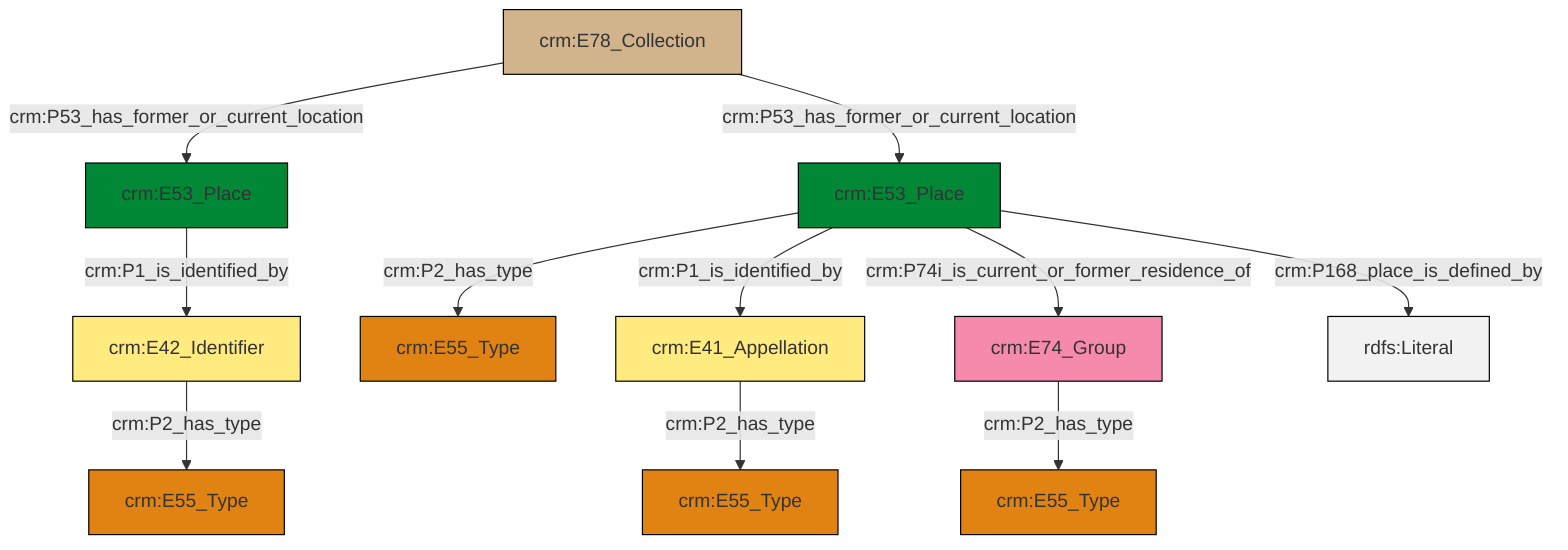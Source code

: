 graph TD
classDef Literal fill:#f2f2f2,stroke:#000000;
classDef CRM_Entity fill:#FFFFFF,stroke:#000000;
classDef Temporal_Entity fill:#00C9E6, stroke:#000000;
classDef Type fill:#E18312, stroke:#000000;
classDef Time-Span fill:#2C9C91, stroke:#000000;
classDef Appellation fill:#FFEB7F, stroke:#000000;
classDef Place fill:#008836, stroke:#000000;
classDef Persistent_Item fill:#B266B2, stroke:#000000;
classDef Conceptual_Object fill:#FFD700, stroke:#000000;
classDef Physical_Thing fill:#D2B48C, stroke:#000000;
classDef Actor fill:#f58aad, stroke:#000000;
classDef PC_Classes fill:#4ce600, stroke:#000000;
classDef Multi fill:#cccccc,stroke:#000000;

0["crm:E53_Place"]:::Place -->|crm:P2_has_type| 1["crm:E55_Type"]:::Type
13["crm:E78_Collection"]:::Physical_Thing -->|crm:P53_has_former_or_current_location| 2["crm:E53_Place"]:::Place
11["crm:E41_Appellation"]:::Appellation -->|crm:P2_has_type| 7["crm:E55_Type"]:::Type
0["crm:E53_Place"]:::Place -->|crm:P1_is_identified_by| 11["crm:E41_Appellation"]:::Appellation
0["crm:E53_Place"]:::Place -->|crm:P74i_is_current_or_former_residence_of| 16["crm:E74_Group"]:::Actor
2["crm:E53_Place"]:::Place -->|crm:P1_is_identified_by| 19["crm:E42_Identifier"]:::Appellation
0["crm:E53_Place"]:::Place -->|crm:P168_place_is_defined_by| 21[rdfs:Literal]:::Literal
19["crm:E42_Identifier"]:::Appellation -->|crm:P2_has_type| 22["crm:E55_Type"]:::Type
13["crm:E78_Collection"]:::Physical_Thing -->|crm:P53_has_former_or_current_location| 0["crm:E53_Place"]:::Place
16["crm:E74_Group"]:::Actor -->|crm:P2_has_type| 5["crm:E55_Type"]:::Type